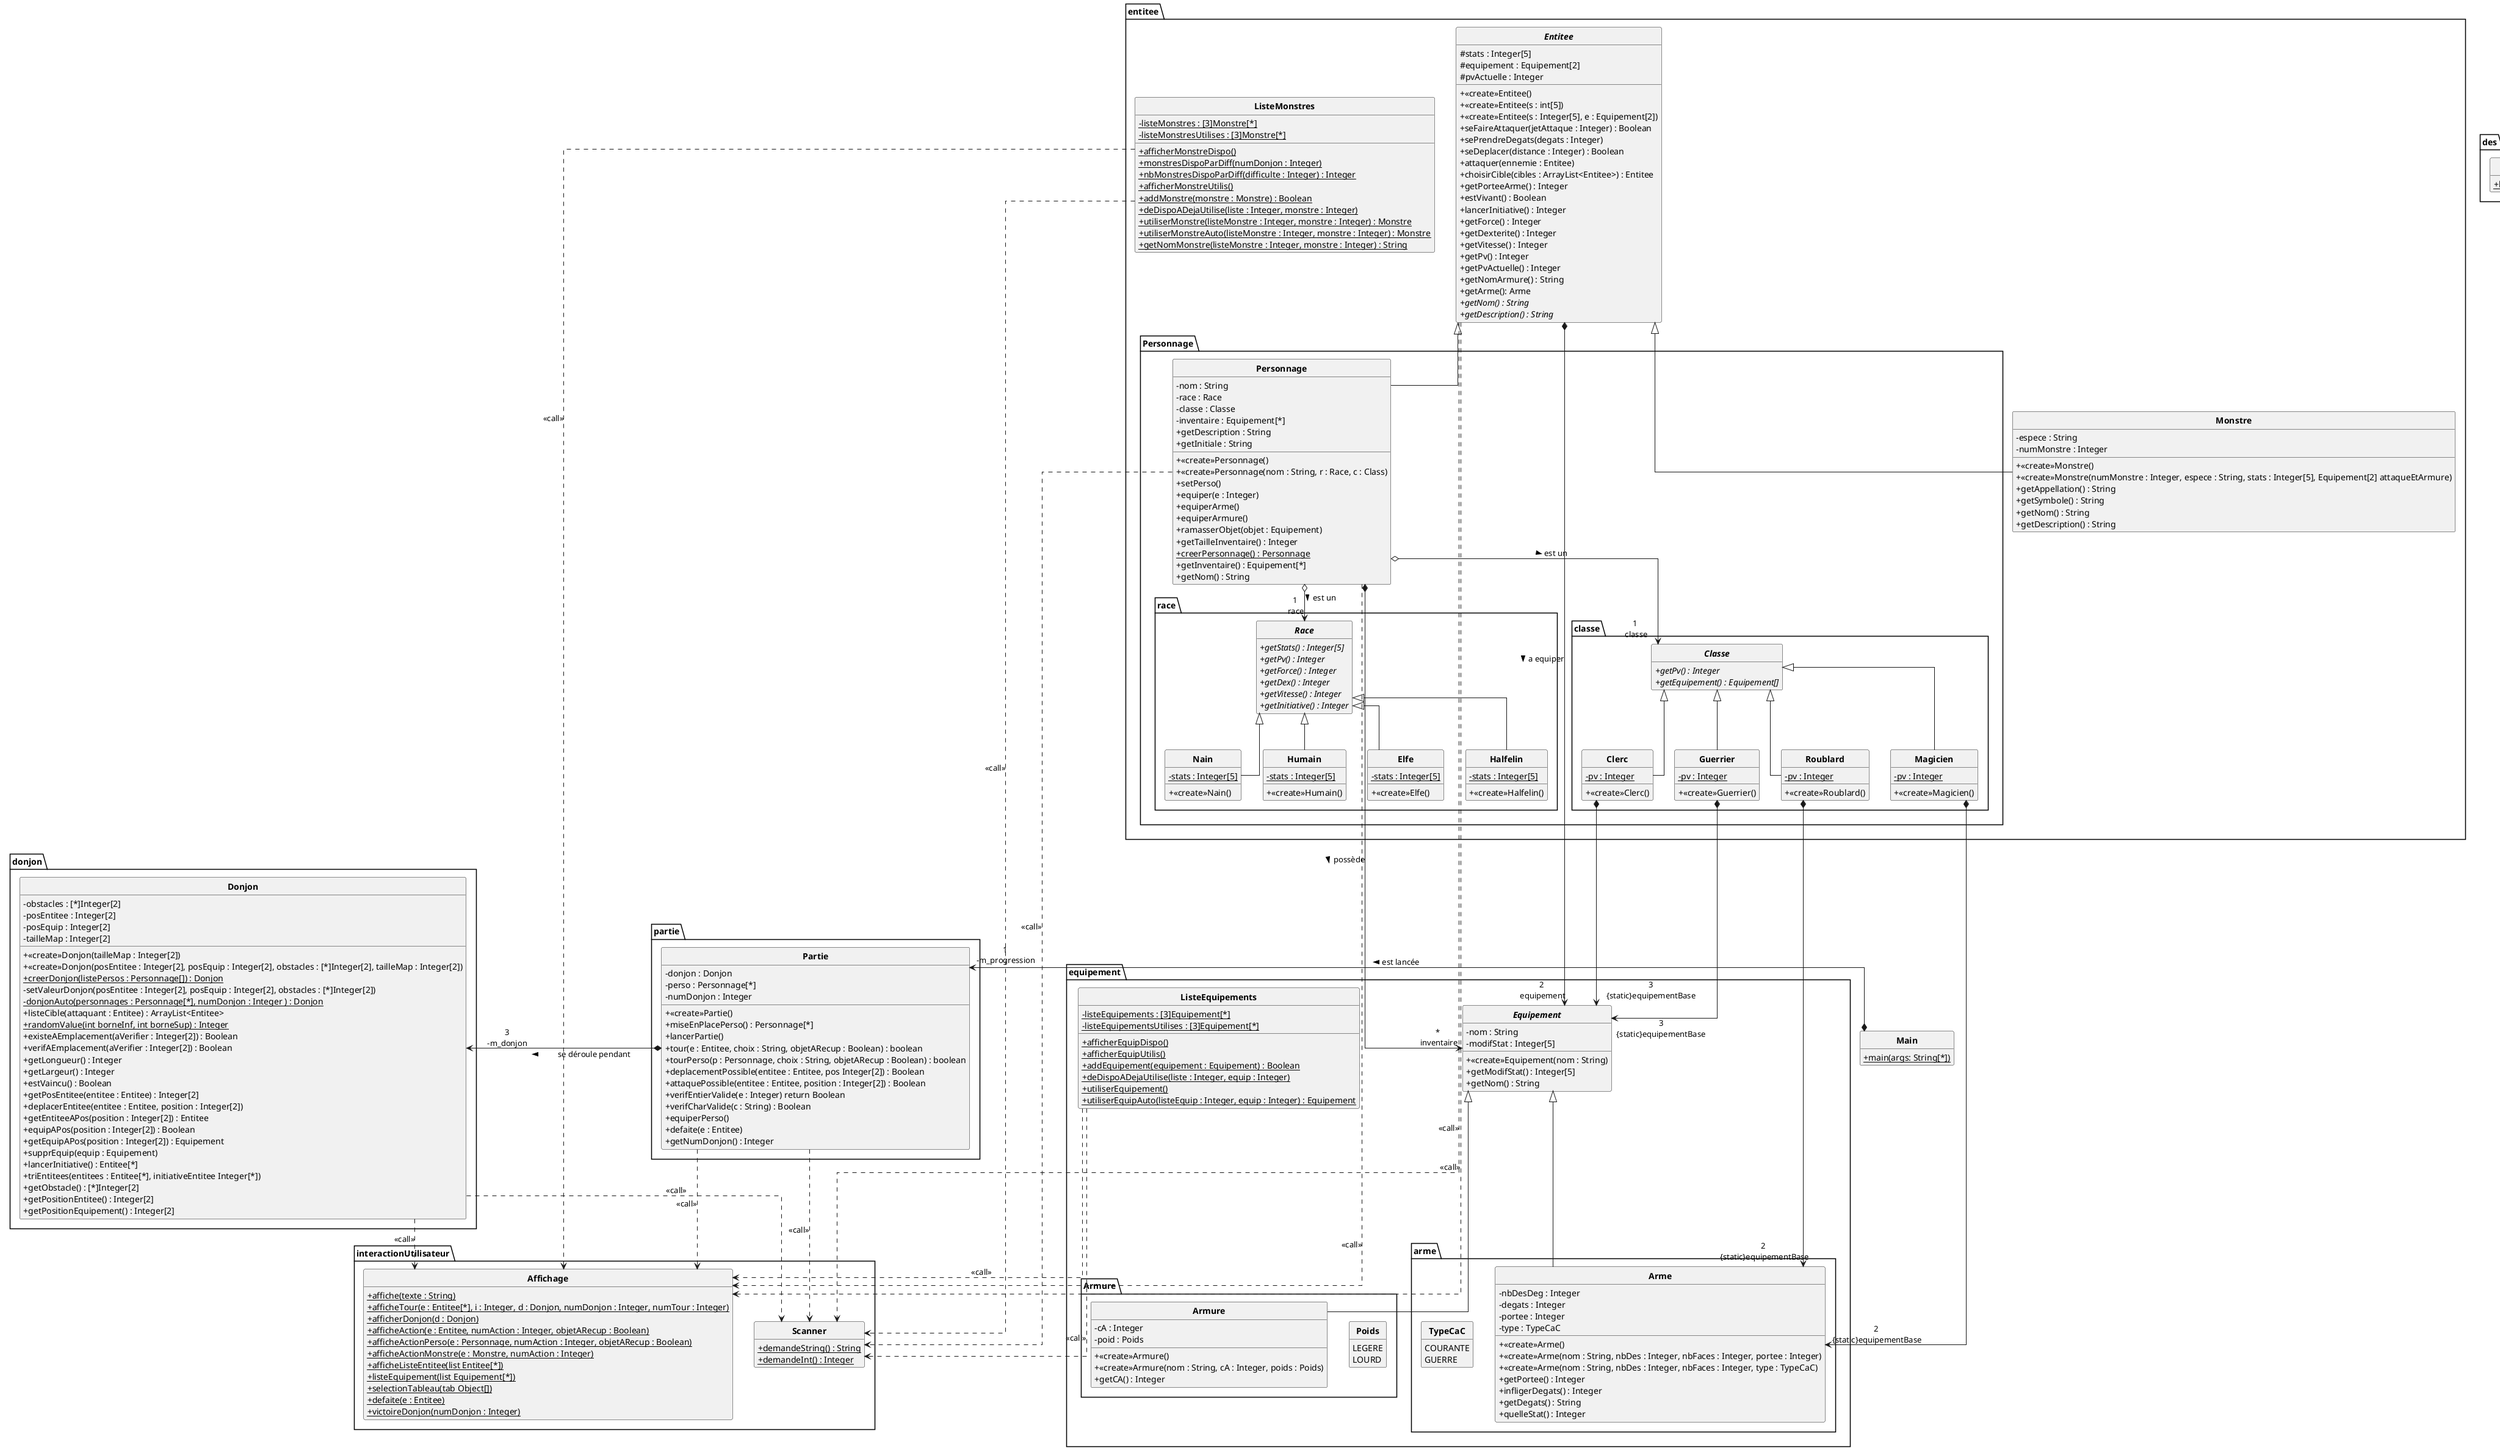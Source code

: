 @startuml

skinparam linetype ortho
skinparam classAttributeIconSize 0
skinparam classFontStyle Bold
skinparam style strictuml
hide empty members
package interactionUtilisateur
{
    class Affichage
    {
        +{static}affiche(texte : String)
        +{static}afficheTour(e : Entitee[*], i : Integer, d : Donjon, numDonjon : Integer, numTour : Integer)
        +{static}afficherDonjon(d : Donjon)
        +{static}afficheAction(e : Entitee, numAction : Integer, objetARecup : Boolean)
        +{static}afficheActionPerso(e : Personnage, numAction : Integer, objetARecup : Boolean)
        +{static}afficheActionMonstre(e : Monstre, numAction : Integer)
        +{static}afficheListeEntitee(list Entitee[*])
        +{static}listeEquipement(list Equipement[*])
        +{static}selectionTableau(tab Object[])
        +{static}defaite(e : Entitee)
        +{static}victoireDonjon(numDonjon : Integer)

    }
    class Scanner
    {
        +{static}demandeString() : String
        +{static}demandeInt() : Integer
    }
}
package des
{
    class Des
    {
        +{static}lancerDes(nbFaces : Integer) : Integer
    }
}
package donjon
{
    class Donjon
    {
        -obstacles : [*]Integer[2]
            ' Je ne sais pas vraiment comment indiquer une liste de liste d'entiers
        -posEntitee : Integer[2]
            ' posEntitee est un Dictionnaire dont la clé est une Entitee
        -posEquip : Integer[2]
            ' posEquipe est un Dictionnaire dont la clé est un Equipement
        -tailleMap : Integer[2]

        +<<create>>Donjon(tailleMap : Integer[2])
        +<<create>>Donjon(posEntitee : Integer[2], posEquip : Integer[2], obstacles : [*]Integer[2], tailleMap : Integer[2])
        + {static} creerDonjon(listePersos : Personnage[]) : Donjon
        - setValeurDonjon(posEntitee : Integer[2], posEquip : Integer[2], obstacles : [*]Integer[2])
        - {static} donjonAuto(personnages : Personnage[*], numDonjon : Integer ) : Donjon
        + listeCible(attaquant : Entitee) : ArrayList<Entitee>
        + {static} randomValue(int borneInf, int borneSup) : Integer
        + existeAEmplacement(aVerifier : Integer[2]) : Boolean
        + verifAEmplacement(aVerifier : Integer[2]) : Boolean
        + getLongueur() : Integer
        + getLargeur() : Integer
        + estVaincu() : Boolean
        + getPosEntitee(entitee : Entitee) : Integer[2]
        + deplacerEntitee(entitee : Entitee, position : Integer[2])
        + getEntiteeAPos(position : Integer[2]) : Entitee
        + equipAPos(position : Integer[2]) : Boolean
        + getEquipAPos(position : Integer[2]) : Equipement
        + supprEquip(equip : Equipement)
        + lancerInitiative() : Entitee[*]
        + triEntitees(entitees : Entitee[*], initiativeEntitee Integer[*])
        + getObstacle() : [*]Integer[2]
        + getPositionEntitee() : Integer[2]
        + getPositionEquipement() : Integer[2]
    }
    Donjon .> Affichage : "<<call>>"
    Donjon ..> Scanner : "<<call>>"
}
package entitee
{
    abstract class Entitee
    {
        #stats : Integer[5]
        #equipement : Equipement[2]
        #pvActuelle : Integer
        +<<create>>Entitee()
        +<<create>>Entitee(s : int[5])
        +<<create>>Entitee(s : Integer[5], e : Equipement[2])
        +seFaireAttaquer(jetAttaque : Integer) : Boolean
        +sePrendreDegats(degats : Integer)
        +seDeplacer(distance : Integer) : Boolean
        +attaquer(ennemie : Entitee)
        +choisirCible(cibles : ArrayList<Entitee>) : Entitee
        +getPorteeArme() : Integer
        +estVivant() : Boolean
        +lancerInitiative() : Integer
        +getForce() : Integer
        +getDexterite() : Integer
        +getVitesse() : Integer
        +getPv() : Integer
        +getPvActuelle() : Integer
        +getNomArmure() : String
        +getArme(): Arme
        +{abstract}getNom() : String
        +{abstract}getDescription() : String
    }

    Entitee .> Affichage : "<<call>>"
    Entitee ..> Scanner : "<<call>>"

    package Personnage
    {
        class Personnage extends entitee.Entitee
        {
            -nom : String
            -race : Race
            -classe : Classe
            -inventaire : Equipement[*]
            +<<create>>Personnage()
            +<<create>>Personnage(nom : String, r : Race, c : Class)
            +setPerso()
            +equiper(e : Integer)
            +equiperArme()
            +equiperArmure()
            +ramasserObjet(objet : Equipement)
            +getTailleInventaire() : Integer
            +{static}creerPersonnage() : Personnage
            +getInventaire() : Equipement[*]
            +getNom() : String
            +getDescription : String
            +getInitiale : String
        }
        Personnage .> Affichage : "<<call>>"
        Personnage .> Scanner : "<<call>>"
        Personnage o-down-> "1\n race" race.Race: est un >
        Personnage o-down-> "1\n classe" classe.Classe: est un >
        Entitee *-right--> "2\n equipement" .equipement.Equipement: a equiper >
        Personnage *-right--> "*\n inventaire" equipement.Equipement: possède >
        Package race
        {
            abstract class Race
            {
                +{abstract}getStats() : Integer[5]
                +{abstract}getPv() : Integer
                +{abstract}getForce() : Integer
                +{abstract}getDex() : Integer
                +{abstract}getVitesse() : Integer
                +{abstract}getInitiative() : Integer
            }
            class Nain extends Race
            {
                -{static}stats : Integer[5]
                +<<create>>Nain()
            }
            class  Humain extends Race
            {
                -{static}stats : Integer[5]
                +<<create>>Humain()
            }
            class  Elfe extends Race
            {
                -{static}stats : Integer[5]
                +<<create>>Elfe()
            }
            class  Halfelin extends Race
            {
                -{static}stats : Integer[5]
                +<<create>>Halfelin()
            }
        }
        Package classe
        {
            abstract class Classe
            {
                +{abstract}getPv() : Integer
                +{abstract}getEquipement() : Equipement[]
            }
            class Clerc extends Classe
            {
                -{static} pv : Integer
                +<<create>>Clerc()
            }
            class Guerrier extends Classe
            {
                -{static} pv : Integer
                +<<create>>Guerrier()
            }
            class Magicien extends Classe
            {
                -{static} pv : Integer
                +<<create>>Magicien()
            }
            class Roublard extends Classe
            {
                -{static} pv : Integer
                +<<create>>Roublard()
            }
            Roublard *--> "2\n {static}equipementBase" .equipement.arme.Arme
            Magicien *--> "2\n {static}equipementBase" .equipement.arme.Arme
            Clerc *--> "3\n{static}equipementBase" .equipement.Equipement
            Guerrier *---> "3\n{static}equipementBase" .equipement.Equipement
        }
    }
    class Monstre extends Entitee
    {
        -espece : String
        -numMonstre : Integer
        +<<create>>Monstre()
        +<<create>>Monstre(numMonstre : Integer, espece : String, stats : Integer[5], Equipement[2] attaqueEtArmure)
        +getAppellation() : String
        +getSymbole() : String
        +getNom() : String
        +getDescription() : String
    }

    class ListeMonstres
    {
        -{static}listeMonstres : [3]Monstre[*]
        -{static}listeMonstresUtilises : [3]Monstre[*]
        +{static}afficherMonstreDispo()
        +{static}monstresDispoParDiff(numDonjon : Integer)
        +{static}nbMonstresDispoParDiff(difficulte : Integer) : Integer
        +{static}afficherMonstreUtilis()
        +{static}addMonstre(monstre : Monstre) : Boolean
        +{static}deDispoADejaUtilise(liste : Integer, monstre : Integer)
        +{static}utiliserMonstre(listeMonstre : Integer, monstre : Integer) : Monstre
        +{static}utiliserMonstreAuto(listeMonstre : Integer, monstre : Integer) : Monstre
        +{static}getNomMonstre(listeMonstre : Integer, monstre : Integer) : String
    }
    ListeMonstres .> Affichage : "<<call>>"
    ListeMonstres ..> Scanner : "<<call>>"
}


package equipement
{
    abstract class Equipement
    {
        -nom : String
        -modifStat : Integer[5]
        +<<create>>Equipement(nom : String)
        +getModifStat() : Integer[5]
        +getNom() : String
    }

    class ListeEquipements
    {
        -{static}listeEquipements : [3]Equipement[*]
        -{static}listeEquipementsUtilises : [3]Equipement[*]
        +{static}afficherEquipDispo()
        +{static}afficherEquipUtilis()
        +{static}addEquipement(equipement : Equipement) : Boolean
        +{static}deDispoADejaUtilise(liste : Integer, equip : Integer)
        +{static}utiliserEquipement()
        +{static}utiliserEquipAuto(listeEquip : Integer, equip : Integer) : Equipement
    }

    ListeEquipements .> Affichage : "<<call>>"
    ListeEquipements ..> Scanner : "<<call>>"

    package Armure
    {
        Enum Poids
        {
            LEGERE
            LOURD
        }
        class Armure extends equipement.Equipement
        {
            -cA : Integer
            -poid : Poids
            +<<create>>Armure()
            +<<create>>Armure(nom : String, cA : Integer, poids : Poids)
            +getCA() : Integer
        }
    }
    package arme
    {
        Enum TypeCaC
        {
            COURANTE
            GUERRE
        }
        class Arme extends equipement.Equipement
        {
            -nbDesDeg : Integer
            -degats : Integer
            -portee : Integer
            -type : TypeCaC
            +<<create>>Arme()
            +<<create>>Arme(nom : String, nbDes : Integer, nbFaces : Integer, portee : Integer)
            +<<create>>Arme(nom : String, nbDes : Integer, nbFaces : Integer, type : TypeCaC)
            +getPortee() : Integer
            +infligerDegats() : Integer
            +getDegats() : String
            +quelleStat() : Integer
        }
    }
}

package partie
{
    class Partie
    {
        -donjon : Donjon
        -perso : Personnage[*]
        -numDonjon : Integer
        +<<create>>Partie()
        +miseEnPlacePerso() : Personnage[*]
        +lancerPartie()
        +tour(e : Entitee, choix : String, objetARecup : Boolean) : boolean
        +tourPerso(p : Personnage, choix : String, objetARecup : Boolean) : boolean
        +deplacementPossible(entitee : Entitee, pos Integer[2]) : Boolean
        +attaquePossible(entitee : Entitee, position : Integer[2]) : Boolean
        +verifEntierValide(e : Integer) return Boolean
        +verifCharValide(c : String) : Boolean
        +equiperPerso()
        +defaite(e : Entitee)
        +getNumDonjon() : Integer
    }

    Partie .> Affichage : "<<call>>"
    Partie .> Scanner : "<<call>>"
    Partie *-> "\t3\n \t-m_donjon" Donjon : \tse déroule pendant \t\t >
}


    class Main{
            +{static} main(args: String[*])
        }
    Main *-> "1\n -m_progression" Partie : est lancée \t\t >

@enduml